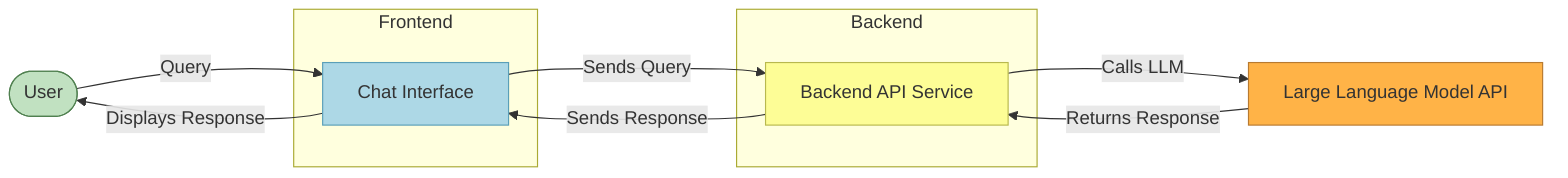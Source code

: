 %%{
  init: {
    'theme': 'base',
    'themeVariables': {
      'fontFamily': 'Comic Sans MS, cursive',
      'fontSize': '16px',
      'primaryColor': '#FDFD96',        # Light Yellow
      'nodeBorder': '#383838',
      'lineColor': '#555',
      'primaryTextColor': '#333',
      'secondaryColor': '#ADD8E6',      # Light Blue
      'tertiaryColor': '#FFB347'       # Light Orange
    }
  }
}%%
graph LR;
    %% Define Styles
    classDef userStyle fill:#C1E1C1,stroke:#508050,stroke-width:2px;  %% Light Green
    classDef uiStyle fill:#ADD8E6,stroke:#5A9FB8,stroke-width:2px;     %% Light Blue
    classDef backendStyle fill:#FDFD96,stroke:#B8B84E,stroke-width:2px; %% Light Yellow
    classDef llmStyle fill:#FFB347,stroke:#B87A30,stroke-width:2px;     %% Light Orange

    %% Define Nodes and Subgraphs
    User([User]):::userStyle;

    subgraph FE[Frontend]
        direction LR
        UI[Chat Interface]:::uiStyle;
    end

    subgraph BE[Backend]
        direction LR
        BackendService[Backend API Service]:::backendStyle;
    end

    LLM[Large Language Model API]:::llmStyle;

    %% Define Flow
    User -- Query --> UI;
    UI -- Sends Query --> BackendService;
    BackendService -- Calls LLM --> LLM;
    LLM -- Returns Response --> BackendService;
    BackendService -- Sends Response --> UI;
    UI -- Displays Response --> User;

    
    %% Apply curved lines if supported well by renderer
    linkStyle default interpolate basis